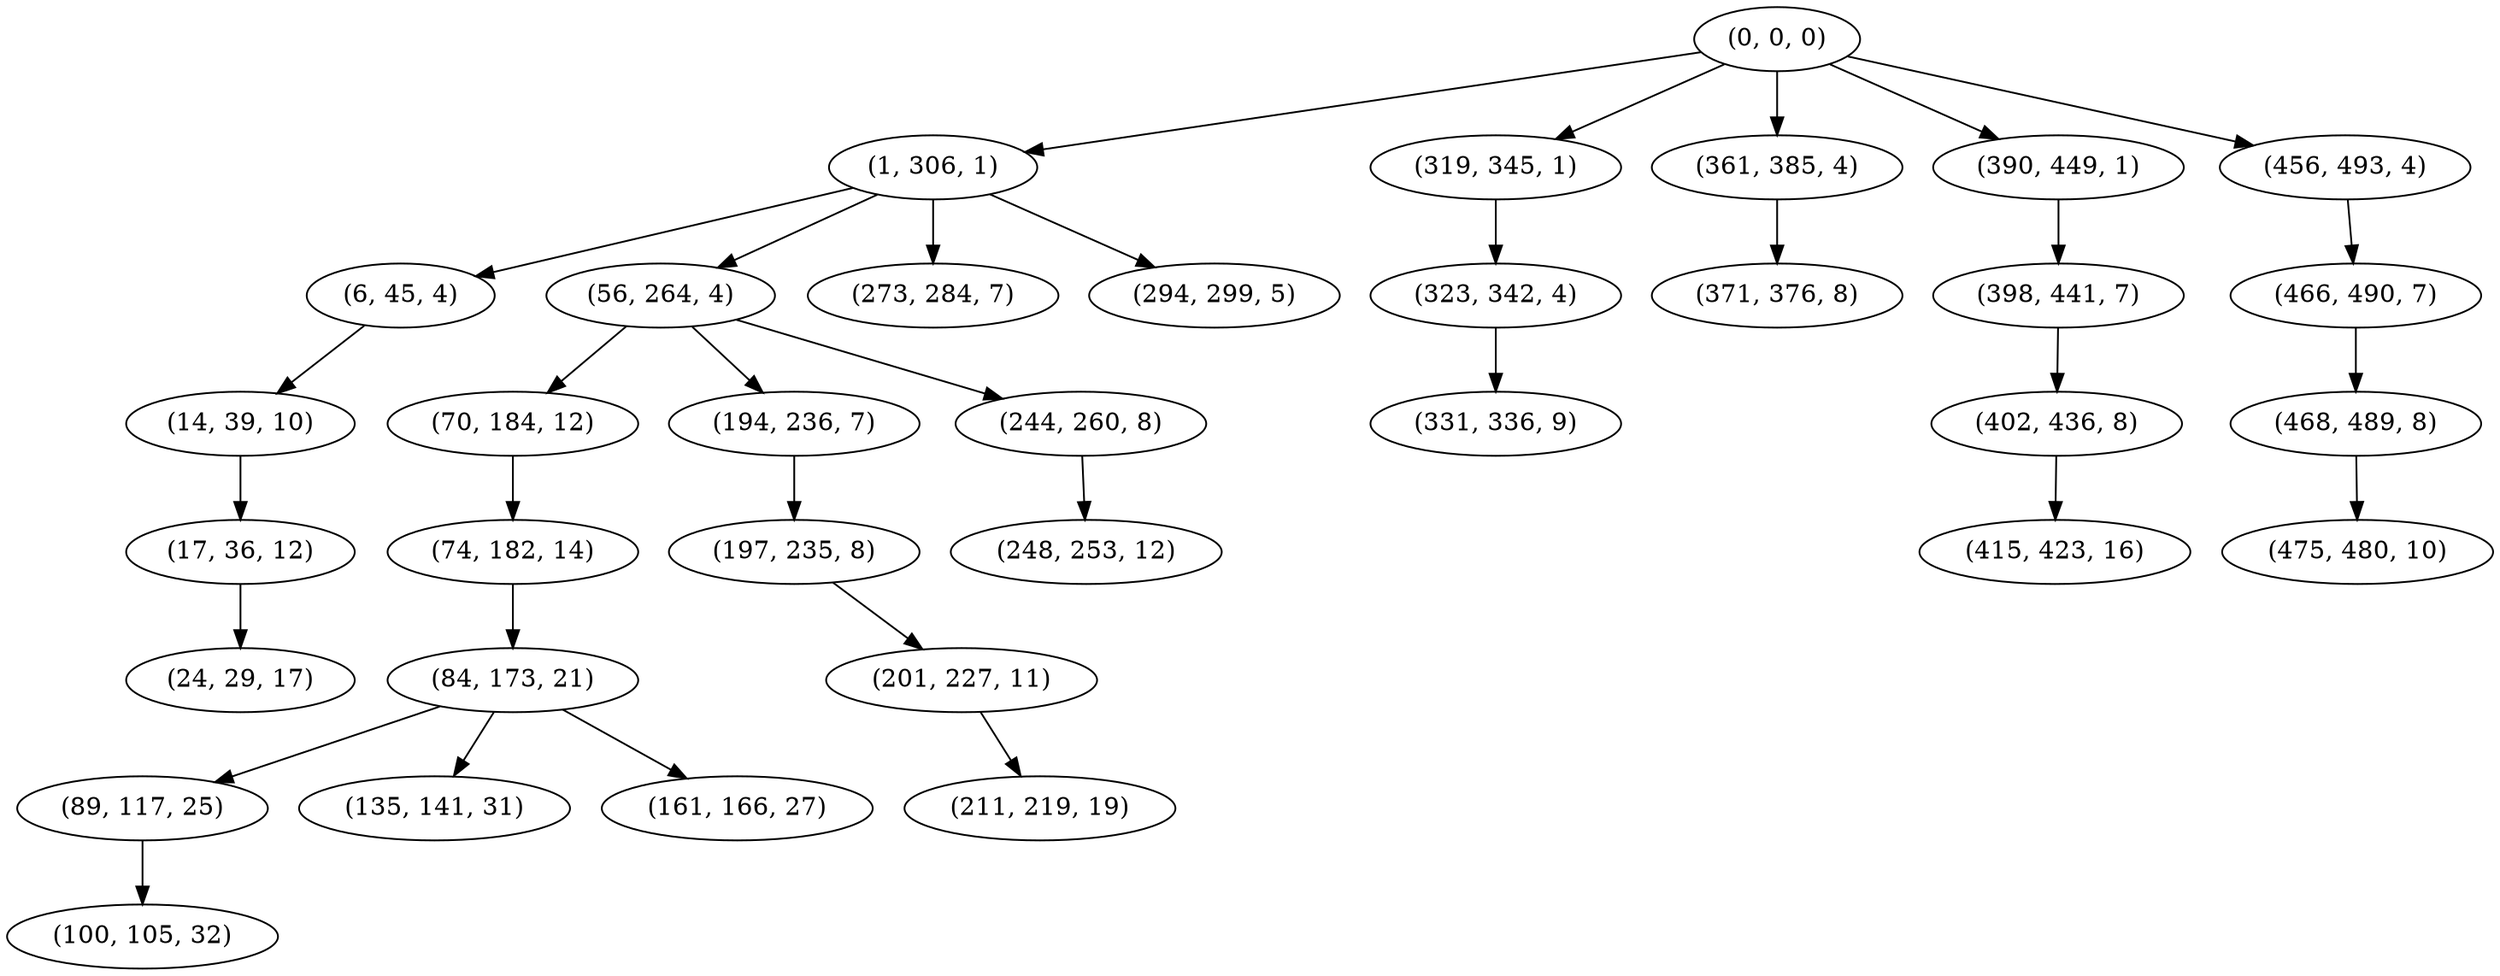 digraph tree {
    "(0, 0, 0)";
    "(1, 306, 1)";
    "(6, 45, 4)";
    "(14, 39, 10)";
    "(17, 36, 12)";
    "(24, 29, 17)";
    "(56, 264, 4)";
    "(70, 184, 12)";
    "(74, 182, 14)";
    "(84, 173, 21)";
    "(89, 117, 25)";
    "(100, 105, 32)";
    "(135, 141, 31)";
    "(161, 166, 27)";
    "(194, 236, 7)";
    "(197, 235, 8)";
    "(201, 227, 11)";
    "(211, 219, 19)";
    "(244, 260, 8)";
    "(248, 253, 12)";
    "(273, 284, 7)";
    "(294, 299, 5)";
    "(319, 345, 1)";
    "(323, 342, 4)";
    "(331, 336, 9)";
    "(361, 385, 4)";
    "(371, 376, 8)";
    "(390, 449, 1)";
    "(398, 441, 7)";
    "(402, 436, 8)";
    "(415, 423, 16)";
    "(456, 493, 4)";
    "(466, 490, 7)";
    "(468, 489, 8)";
    "(475, 480, 10)";
    "(0, 0, 0)" -> "(1, 306, 1)";
    "(0, 0, 0)" -> "(319, 345, 1)";
    "(0, 0, 0)" -> "(361, 385, 4)";
    "(0, 0, 0)" -> "(390, 449, 1)";
    "(0, 0, 0)" -> "(456, 493, 4)";
    "(1, 306, 1)" -> "(6, 45, 4)";
    "(1, 306, 1)" -> "(56, 264, 4)";
    "(1, 306, 1)" -> "(273, 284, 7)";
    "(1, 306, 1)" -> "(294, 299, 5)";
    "(6, 45, 4)" -> "(14, 39, 10)";
    "(14, 39, 10)" -> "(17, 36, 12)";
    "(17, 36, 12)" -> "(24, 29, 17)";
    "(56, 264, 4)" -> "(70, 184, 12)";
    "(56, 264, 4)" -> "(194, 236, 7)";
    "(56, 264, 4)" -> "(244, 260, 8)";
    "(70, 184, 12)" -> "(74, 182, 14)";
    "(74, 182, 14)" -> "(84, 173, 21)";
    "(84, 173, 21)" -> "(89, 117, 25)";
    "(84, 173, 21)" -> "(135, 141, 31)";
    "(84, 173, 21)" -> "(161, 166, 27)";
    "(89, 117, 25)" -> "(100, 105, 32)";
    "(194, 236, 7)" -> "(197, 235, 8)";
    "(197, 235, 8)" -> "(201, 227, 11)";
    "(201, 227, 11)" -> "(211, 219, 19)";
    "(244, 260, 8)" -> "(248, 253, 12)";
    "(319, 345, 1)" -> "(323, 342, 4)";
    "(323, 342, 4)" -> "(331, 336, 9)";
    "(361, 385, 4)" -> "(371, 376, 8)";
    "(390, 449, 1)" -> "(398, 441, 7)";
    "(398, 441, 7)" -> "(402, 436, 8)";
    "(402, 436, 8)" -> "(415, 423, 16)";
    "(456, 493, 4)" -> "(466, 490, 7)";
    "(466, 490, 7)" -> "(468, 489, 8)";
    "(468, 489, 8)" -> "(475, 480, 10)";
}
